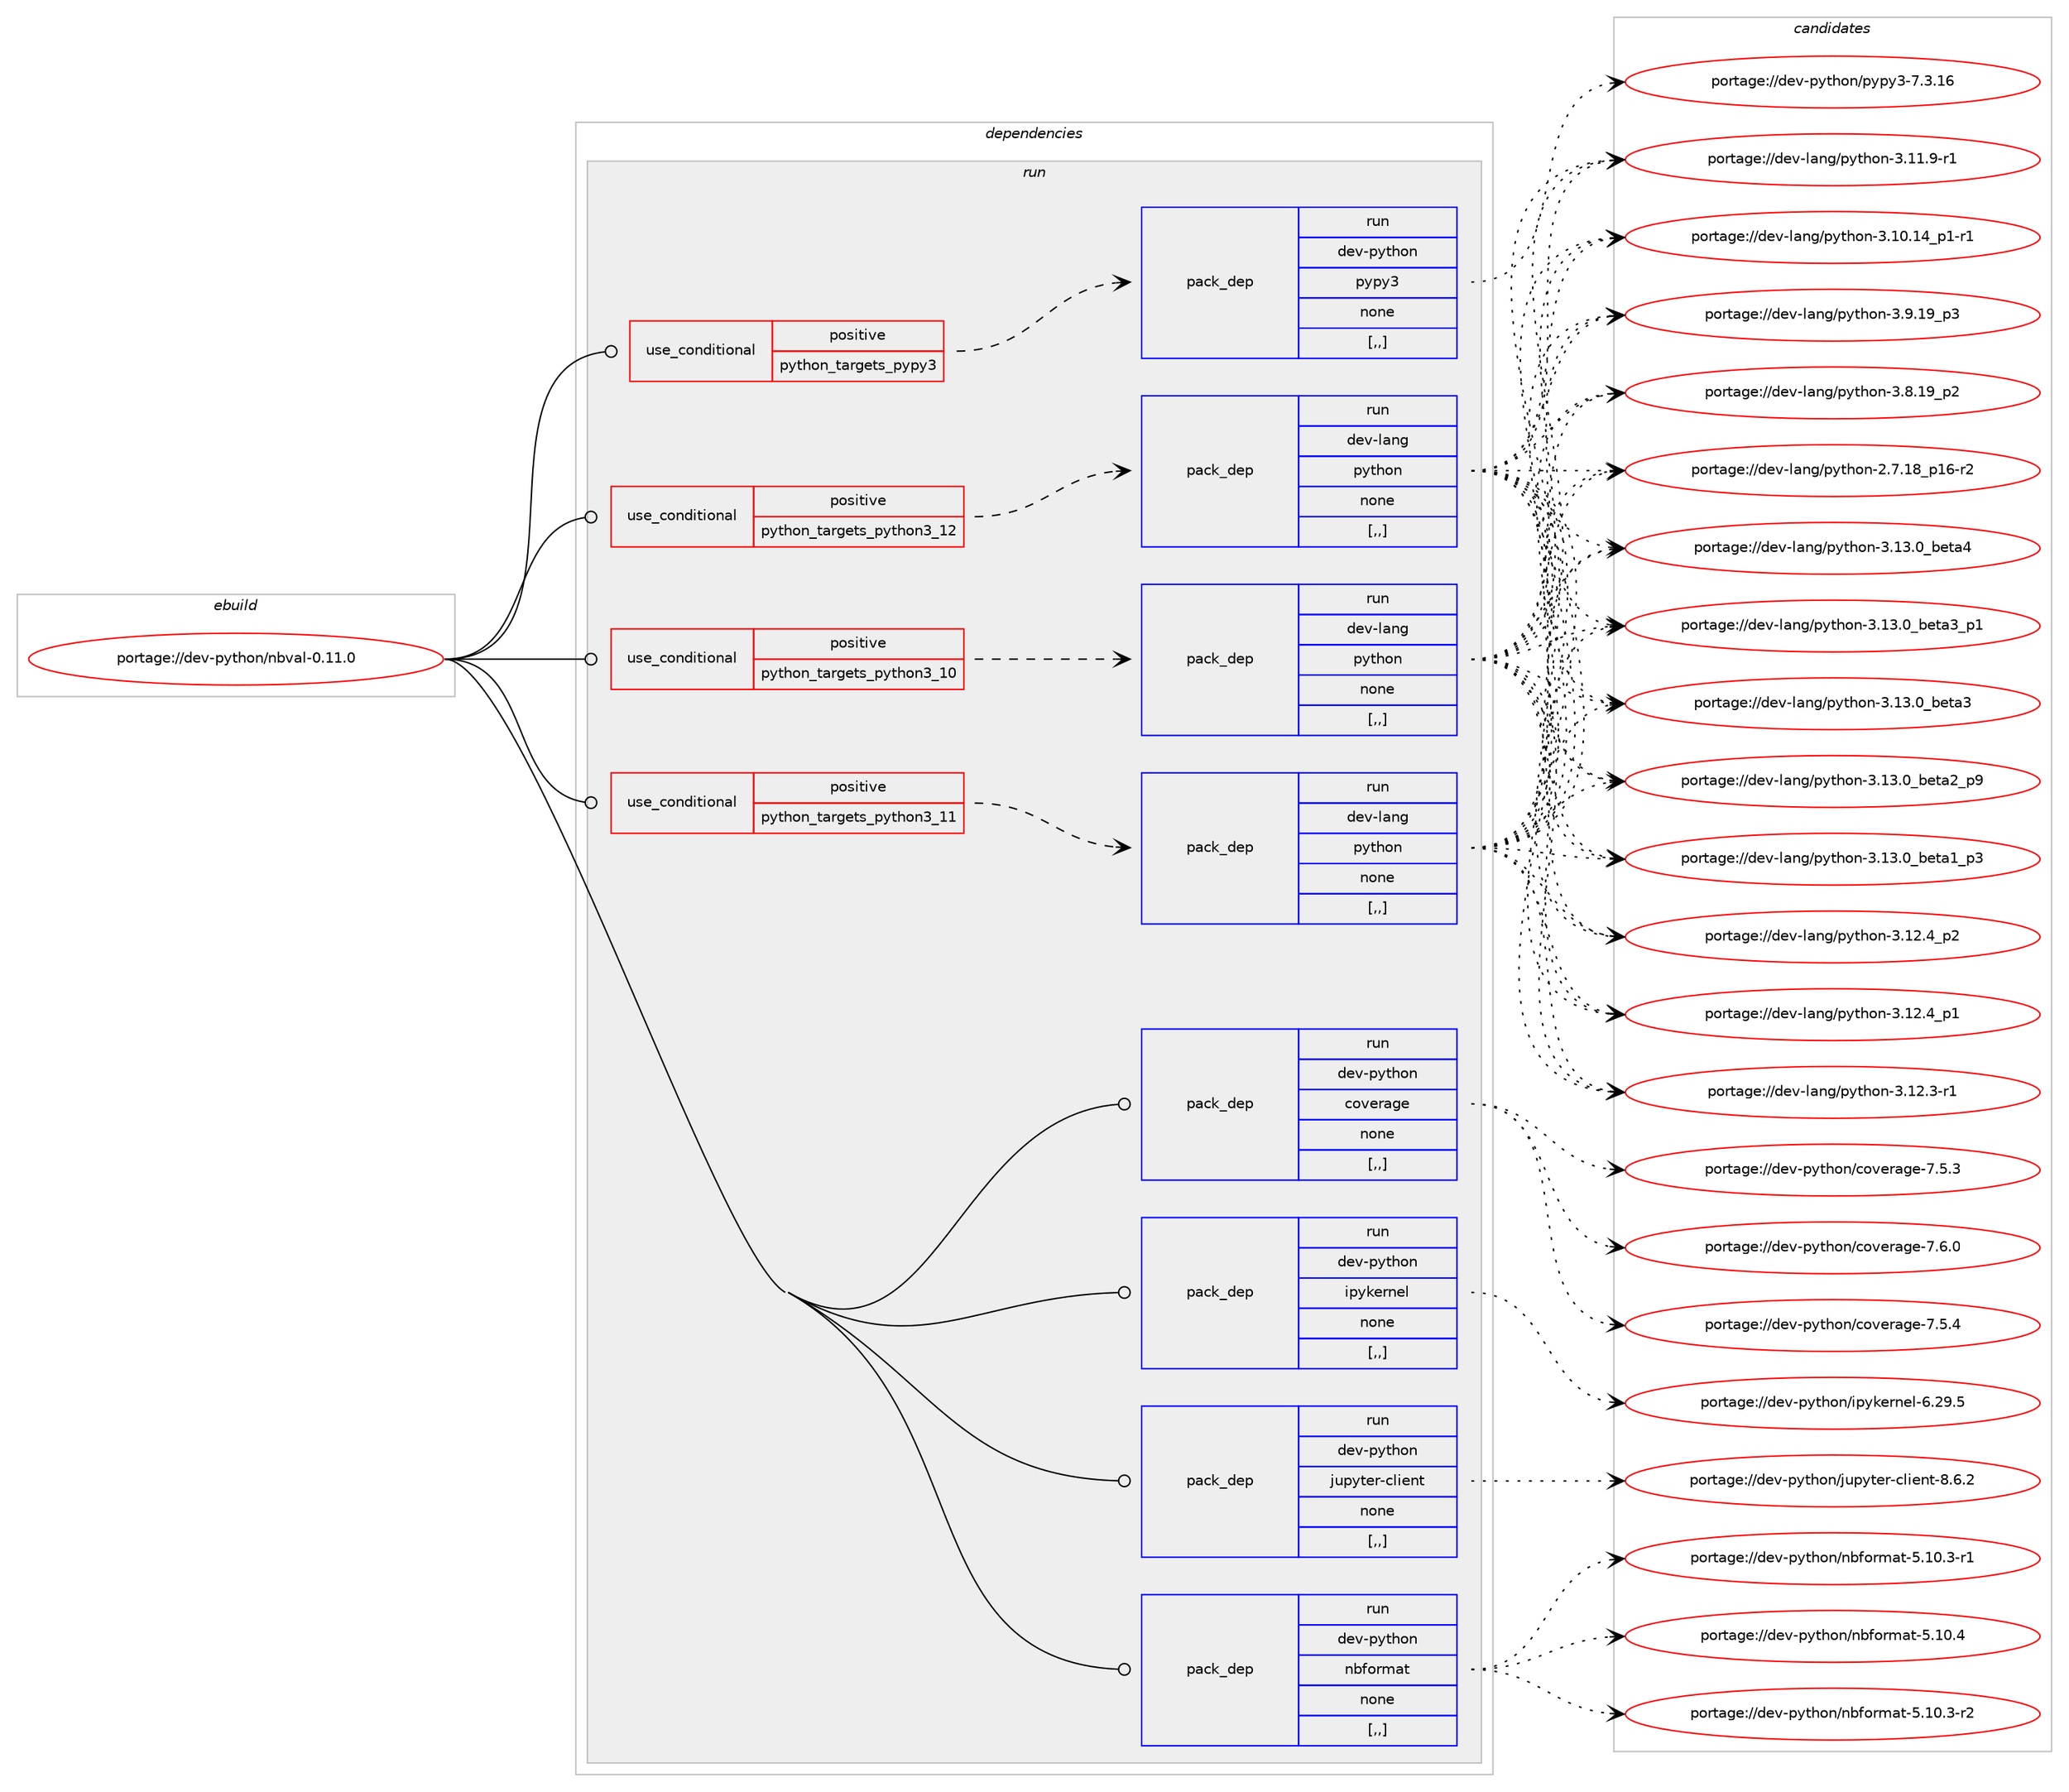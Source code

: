 digraph prolog {

# *************
# Graph options
# *************

newrank=true;
concentrate=true;
compound=true;
graph [rankdir=LR,fontname=Helvetica,fontsize=10,ranksep=1.5];#, ranksep=2.5, nodesep=0.2];
edge  [arrowhead=vee];
node  [fontname=Helvetica,fontsize=10];

# **********
# The ebuild
# **********

subgraph cluster_leftcol {
color=gray;
label=<<i>ebuild</i>>;
id [label="portage://dev-python/nbval-0.11.0", color=red, width=4, href="../dev-python/nbval-0.11.0.svg"];
}

# ****************
# The dependencies
# ****************

subgraph cluster_midcol {
color=gray;
label=<<i>dependencies</i>>;
subgraph cluster_compile {
fillcolor="#eeeeee";
style=filled;
label=<<i>compile</i>>;
}
subgraph cluster_compileandrun {
fillcolor="#eeeeee";
style=filled;
label=<<i>compile and run</i>>;
}
subgraph cluster_run {
fillcolor="#eeeeee";
style=filled;
label=<<i>run</i>>;
subgraph cond35247 {
dependency152483 [label=<<TABLE BORDER="0" CELLBORDER="1" CELLSPACING="0" CELLPADDING="4"><TR><TD ROWSPAN="3" CELLPADDING="10">use_conditional</TD></TR><TR><TD>positive</TD></TR><TR><TD>python_targets_pypy3</TD></TR></TABLE>>, shape=none, color=red];
subgraph pack115987 {
dependency152484 [label=<<TABLE BORDER="0" CELLBORDER="1" CELLSPACING="0" CELLPADDING="4" WIDTH="220"><TR><TD ROWSPAN="6" CELLPADDING="30">pack_dep</TD></TR><TR><TD WIDTH="110">run</TD></TR><TR><TD>dev-python</TD></TR><TR><TD>pypy3</TD></TR><TR><TD>none</TD></TR><TR><TD>[,,]</TD></TR></TABLE>>, shape=none, color=blue];
}
dependency152483:e -> dependency152484:w [weight=20,style="dashed",arrowhead="vee"];
}
id:e -> dependency152483:w [weight=20,style="solid",arrowhead="odot"];
subgraph cond35248 {
dependency152485 [label=<<TABLE BORDER="0" CELLBORDER="1" CELLSPACING="0" CELLPADDING="4"><TR><TD ROWSPAN="3" CELLPADDING="10">use_conditional</TD></TR><TR><TD>positive</TD></TR><TR><TD>python_targets_python3_10</TD></TR></TABLE>>, shape=none, color=red];
subgraph pack115988 {
dependency152486 [label=<<TABLE BORDER="0" CELLBORDER="1" CELLSPACING="0" CELLPADDING="4" WIDTH="220"><TR><TD ROWSPAN="6" CELLPADDING="30">pack_dep</TD></TR><TR><TD WIDTH="110">run</TD></TR><TR><TD>dev-lang</TD></TR><TR><TD>python</TD></TR><TR><TD>none</TD></TR><TR><TD>[,,]</TD></TR></TABLE>>, shape=none, color=blue];
}
dependency152485:e -> dependency152486:w [weight=20,style="dashed",arrowhead="vee"];
}
id:e -> dependency152485:w [weight=20,style="solid",arrowhead="odot"];
subgraph cond35249 {
dependency152487 [label=<<TABLE BORDER="0" CELLBORDER="1" CELLSPACING="0" CELLPADDING="4"><TR><TD ROWSPAN="3" CELLPADDING="10">use_conditional</TD></TR><TR><TD>positive</TD></TR><TR><TD>python_targets_python3_11</TD></TR></TABLE>>, shape=none, color=red];
subgraph pack115989 {
dependency152488 [label=<<TABLE BORDER="0" CELLBORDER="1" CELLSPACING="0" CELLPADDING="4" WIDTH="220"><TR><TD ROWSPAN="6" CELLPADDING="30">pack_dep</TD></TR><TR><TD WIDTH="110">run</TD></TR><TR><TD>dev-lang</TD></TR><TR><TD>python</TD></TR><TR><TD>none</TD></TR><TR><TD>[,,]</TD></TR></TABLE>>, shape=none, color=blue];
}
dependency152487:e -> dependency152488:w [weight=20,style="dashed",arrowhead="vee"];
}
id:e -> dependency152487:w [weight=20,style="solid",arrowhead="odot"];
subgraph cond35250 {
dependency152489 [label=<<TABLE BORDER="0" CELLBORDER="1" CELLSPACING="0" CELLPADDING="4"><TR><TD ROWSPAN="3" CELLPADDING="10">use_conditional</TD></TR><TR><TD>positive</TD></TR><TR><TD>python_targets_python3_12</TD></TR></TABLE>>, shape=none, color=red];
subgraph pack115990 {
dependency152490 [label=<<TABLE BORDER="0" CELLBORDER="1" CELLSPACING="0" CELLPADDING="4" WIDTH="220"><TR><TD ROWSPAN="6" CELLPADDING="30">pack_dep</TD></TR><TR><TD WIDTH="110">run</TD></TR><TR><TD>dev-lang</TD></TR><TR><TD>python</TD></TR><TR><TD>none</TD></TR><TR><TD>[,,]</TD></TR></TABLE>>, shape=none, color=blue];
}
dependency152489:e -> dependency152490:w [weight=20,style="dashed",arrowhead="vee"];
}
id:e -> dependency152489:w [weight=20,style="solid",arrowhead="odot"];
subgraph pack115991 {
dependency152491 [label=<<TABLE BORDER="0" CELLBORDER="1" CELLSPACING="0" CELLPADDING="4" WIDTH="220"><TR><TD ROWSPAN="6" CELLPADDING="30">pack_dep</TD></TR><TR><TD WIDTH="110">run</TD></TR><TR><TD>dev-python</TD></TR><TR><TD>coverage</TD></TR><TR><TD>none</TD></TR><TR><TD>[,,]</TD></TR></TABLE>>, shape=none, color=blue];
}
id:e -> dependency152491:w [weight=20,style="solid",arrowhead="odot"];
subgraph pack115992 {
dependency152492 [label=<<TABLE BORDER="0" CELLBORDER="1" CELLSPACING="0" CELLPADDING="4" WIDTH="220"><TR><TD ROWSPAN="6" CELLPADDING="30">pack_dep</TD></TR><TR><TD WIDTH="110">run</TD></TR><TR><TD>dev-python</TD></TR><TR><TD>ipykernel</TD></TR><TR><TD>none</TD></TR><TR><TD>[,,]</TD></TR></TABLE>>, shape=none, color=blue];
}
id:e -> dependency152492:w [weight=20,style="solid",arrowhead="odot"];
subgraph pack115993 {
dependency152493 [label=<<TABLE BORDER="0" CELLBORDER="1" CELLSPACING="0" CELLPADDING="4" WIDTH="220"><TR><TD ROWSPAN="6" CELLPADDING="30">pack_dep</TD></TR><TR><TD WIDTH="110">run</TD></TR><TR><TD>dev-python</TD></TR><TR><TD>jupyter-client</TD></TR><TR><TD>none</TD></TR><TR><TD>[,,]</TD></TR></TABLE>>, shape=none, color=blue];
}
id:e -> dependency152493:w [weight=20,style="solid",arrowhead="odot"];
subgraph pack115994 {
dependency152494 [label=<<TABLE BORDER="0" CELLBORDER="1" CELLSPACING="0" CELLPADDING="4" WIDTH="220"><TR><TD ROWSPAN="6" CELLPADDING="30">pack_dep</TD></TR><TR><TD WIDTH="110">run</TD></TR><TR><TD>dev-python</TD></TR><TR><TD>nbformat</TD></TR><TR><TD>none</TD></TR><TR><TD>[,,]</TD></TR></TABLE>>, shape=none, color=blue];
}
id:e -> dependency152494:w [weight=20,style="solid",arrowhead="odot"];
}
}

# **************
# The candidates
# **************

subgraph cluster_choices {
rank=same;
color=gray;
label=<<i>candidates</i>>;

subgraph choice115987 {
color=black;
nodesep=1;
choice10010111845112121116104111110471121211121215145554651464954 [label="portage://dev-python/pypy3-7.3.16", color=red, width=4,href="../dev-python/pypy3-7.3.16.svg"];
dependency152484:e -> choice10010111845112121116104111110471121211121215145554651464954:w [style=dotted,weight="100"];
}
subgraph choice115988 {
color=black;
nodesep=1;
choice1001011184510897110103471121211161041111104551464951464895981011169752 [label="portage://dev-lang/python-3.13.0_beta4", color=red, width=4,href="../dev-lang/python-3.13.0_beta4.svg"];
choice10010111845108971101034711212111610411111045514649514648959810111697519511249 [label="portage://dev-lang/python-3.13.0_beta3_p1", color=red, width=4,href="../dev-lang/python-3.13.0_beta3_p1.svg"];
choice1001011184510897110103471121211161041111104551464951464895981011169751 [label="portage://dev-lang/python-3.13.0_beta3", color=red, width=4,href="../dev-lang/python-3.13.0_beta3.svg"];
choice10010111845108971101034711212111610411111045514649514648959810111697509511257 [label="portage://dev-lang/python-3.13.0_beta2_p9", color=red, width=4,href="../dev-lang/python-3.13.0_beta2_p9.svg"];
choice10010111845108971101034711212111610411111045514649514648959810111697499511251 [label="portage://dev-lang/python-3.13.0_beta1_p3", color=red, width=4,href="../dev-lang/python-3.13.0_beta1_p3.svg"];
choice100101118451089711010347112121116104111110455146495046529511250 [label="portage://dev-lang/python-3.12.4_p2", color=red, width=4,href="../dev-lang/python-3.12.4_p2.svg"];
choice100101118451089711010347112121116104111110455146495046529511249 [label="portage://dev-lang/python-3.12.4_p1", color=red, width=4,href="../dev-lang/python-3.12.4_p1.svg"];
choice100101118451089711010347112121116104111110455146495046514511449 [label="portage://dev-lang/python-3.12.3-r1", color=red, width=4,href="../dev-lang/python-3.12.3-r1.svg"];
choice100101118451089711010347112121116104111110455146494946574511449 [label="portage://dev-lang/python-3.11.9-r1", color=red, width=4,href="../dev-lang/python-3.11.9-r1.svg"];
choice100101118451089711010347112121116104111110455146494846495295112494511449 [label="portage://dev-lang/python-3.10.14_p1-r1", color=red, width=4,href="../dev-lang/python-3.10.14_p1-r1.svg"];
choice100101118451089711010347112121116104111110455146574649579511251 [label="portage://dev-lang/python-3.9.19_p3", color=red, width=4,href="../dev-lang/python-3.9.19_p3.svg"];
choice100101118451089711010347112121116104111110455146564649579511250 [label="portage://dev-lang/python-3.8.19_p2", color=red, width=4,href="../dev-lang/python-3.8.19_p2.svg"];
choice100101118451089711010347112121116104111110455046554649569511249544511450 [label="portage://dev-lang/python-2.7.18_p16-r2", color=red, width=4,href="../dev-lang/python-2.7.18_p16-r2.svg"];
dependency152486:e -> choice1001011184510897110103471121211161041111104551464951464895981011169752:w [style=dotted,weight="100"];
dependency152486:e -> choice10010111845108971101034711212111610411111045514649514648959810111697519511249:w [style=dotted,weight="100"];
dependency152486:e -> choice1001011184510897110103471121211161041111104551464951464895981011169751:w [style=dotted,weight="100"];
dependency152486:e -> choice10010111845108971101034711212111610411111045514649514648959810111697509511257:w [style=dotted,weight="100"];
dependency152486:e -> choice10010111845108971101034711212111610411111045514649514648959810111697499511251:w [style=dotted,weight="100"];
dependency152486:e -> choice100101118451089711010347112121116104111110455146495046529511250:w [style=dotted,weight="100"];
dependency152486:e -> choice100101118451089711010347112121116104111110455146495046529511249:w [style=dotted,weight="100"];
dependency152486:e -> choice100101118451089711010347112121116104111110455146495046514511449:w [style=dotted,weight="100"];
dependency152486:e -> choice100101118451089711010347112121116104111110455146494946574511449:w [style=dotted,weight="100"];
dependency152486:e -> choice100101118451089711010347112121116104111110455146494846495295112494511449:w [style=dotted,weight="100"];
dependency152486:e -> choice100101118451089711010347112121116104111110455146574649579511251:w [style=dotted,weight="100"];
dependency152486:e -> choice100101118451089711010347112121116104111110455146564649579511250:w [style=dotted,weight="100"];
dependency152486:e -> choice100101118451089711010347112121116104111110455046554649569511249544511450:w [style=dotted,weight="100"];
}
subgraph choice115989 {
color=black;
nodesep=1;
choice1001011184510897110103471121211161041111104551464951464895981011169752 [label="portage://dev-lang/python-3.13.0_beta4", color=red, width=4,href="../dev-lang/python-3.13.0_beta4.svg"];
choice10010111845108971101034711212111610411111045514649514648959810111697519511249 [label="portage://dev-lang/python-3.13.0_beta3_p1", color=red, width=4,href="../dev-lang/python-3.13.0_beta3_p1.svg"];
choice1001011184510897110103471121211161041111104551464951464895981011169751 [label="portage://dev-lang/python-3.13.0_beta3", color=red, width=4,href="../dev-lang/python-3.13.0_beta3.svg"];
choice10010111845108971101034711212111610411111045514649514648959810111697509511257 [label="portage://dev-lang/python-3.13.0_beta2_p9", color=red, width=4,href="../dev-lang/python-3.13.0_beta2_p9.svg"];
choice10010111845108971101034711212111610411111045514649514648959810111697499511251 [label="portage://dev-lang/python-3.13.0_beta1_p3", color=red, width=4,href="../dev-lang/python-3.13.0_beta1_p3.svg"];
choice100101118451089711010347112121116104111110455146495046529511250 [label="portage://dev-lang/python-3.12.4_p2", color=red, width=4,href="../dev-lang/python-3.12.4_p2.svg"];
choice100101118451089711010347112121116104111110455146495046529511249 [label="portage://dev-lang/python-3.12.4_p1", color=red, width=4,href="../dev-lang/python-3.12.4_p1.svg"];
choice100101118451089711010347112121116104111110455146495046514511449 [label="portage://dev-lang/python-3.12.3-r1", color=red, width=4,href="../dev-lang/python-3.12.3-r1.svg"];
choice100101118451089711010347112121116104111110455146494946574511449 [label="portage://dev-lang/python-3.11.9-r1", color=red, width=4,href="../dev-lang/python-3.11.9-r1.svg"];
choice100101118451089711010347112121116104111110455146494846495295112494511449 [label="portage://dev-lang/python-3.10.14_p1-r1", color=red, width=4,href="../dev-lang/python-3.10.14_p1-r1.svg"];
choice100101118451089711010347112121116104111110455146574649579511251 [label="portage://dev-lang/python-3.9.19_p3", color=red, width=4,href="../dev-lang/python-3.9.19_p3.svg"];
choice100101118451089711010347112121116104111110455146564649579511250 [label="portage://dev-lang/python-3.8.19_p2", color=red, width=4,href="../dev-lang/python-3.8.19_p2.svg"];
choice100101118451089711010347112121116104111110455046554649569511249544511450 [label="portage://dev-lang/python-2.7.18_p16-r2", color=red, width=4,href="../dev-lang/python-2.7.18_p16-r2.svg"];
dependency152488:e -> choice1001011184510897110103471121211161041111104551464951464895981011169752:w [style=dotted,weight="100"];
dependency152488:e -> choice10010111845108971101034711212111610411111045514649514648959810111697519511249:w [style=dotted,weight="100"];
dependency152488:e -> choice1001011184510897110103471121211161041111104551464951464895981011169751:w [style=dotted,weight="100"];
dependency152488:e -> choice10010111845108971101034711212111610411111045514649514648959810111697509511257:w [style=dotted,weight="100"];
dependency152488:e -> choice10010111845108971101034711212111610411111045514649514648959810111697499511251:w [style=dotted,weight="100"];
dependency152488:e -> choice100101118451089711010347112121116104111110455146495046529511250:w [style=dotted,weight="100"];
dependency152488:e -> choice100101118451089711010347112121116104111110455146495046529511249:w [style=dotted,weight="100"];
dependency152488:e -> choice100101118451089711010347112121116104111110455146495046514511449:w [style=dotted,weight="100"];
dependency152488:e -> choice100101118451089711010347112121116104111110455146494946574511449:w [style=dotted,weight="100"];
dependency152488:e -> choice100101118451089711010347112121116104111110455146494846495295112494511449:w [style=dotted,weight="100"];
dependency152488:e -> choice100101118451089711010347112121116104111110455146574649579511251:w [style=dotted,weight="100"];
dependency152488:e -> choice100101118451089711010347112121116104111110455146564649579511250:w [style=dotted,weight="100"];
dependency152488:e -> choice100101118451089711010347112121116104111110455046554649569511249544511450:w [style=dotted,weight="100"];
}
subgraph choice115990 {
color=black;
nodesep=1;
choice1001011184510897110103471121211161041111104551464951464895981011169752 [label="portage://dev-lang/python-3.13.0_beta4", color=red, width=4,href="../dev-lang/python-3.13.0_beta4.svg"];
choice10010111845108971101034711212111610411111045514649514648959810111697519511249 [label="portage://dev-lang/python-3.13.0_beta3_p1", color=red, width=4,href="../dev-lang/python-3.13.0_beta3_p1.svg"];
choice1001011184510897110103471121211161041111104551464951464895981011169751 [label="portage://dev-lang/python-3.13.0_beta3", color=red, width=4,href="../dev-lang/python-3.13.0_beta3.svg"];
choice10010111845108971101034711212111610411111045514649514648959810111697509511257 [label="portage://dev-lang/python-3.13.0_beta2_p9", color=red, width=4,href="../dev-lang/python-3.13.0_beta2_p9.svg"];
choice10010111845108971101034711212111610411111045514649514648959810111697499511251 [label="portage://dev-lang/python-3.13.0_beta1_p3", color=red, width=4,href="../dev-lang/python-3.13.0_beta1_p3.svg"];
choice100101118451089711010347112121116104111110455146495046529511250 [label="portage://dev-lang/python-3.12.4_p2", color=red, width=4,href="../dev-lang/python-3.12.4_p2.svg"];
choice100101118451089711010347112121116104111110455146495046529511249 [label="portage://dev-lang/python-3.12.4_p1", color=red, width=4,href="../dev-lang/python-3.12.4_p1.svg"];
choice100101118451089711010347112121116104111110455146495046514511449 [label="portage://dev-lang/python-3.12.3-r1", color=red, width=4,href="../dev-lang/python-3.12.3-r1.svg"];
choice100101118451089711010347112121116104111110455146494946574511449 [label="portage://dev-lang/python-3.11.9-r1", color=red, width=4,href="../dev-lang/python-3.11.9-r1.svg"];
choice100101118451089711010347112121116104111110455146494846495295112494511449 [label="portage://dev-lang/python-3.10.14_p1-r1", color=red, width=4,href="../dev-lang/python-3.10.14_p1-r1.svg"];
choice100101118451089711010347112121116104111110455146574649579511251 [label="portage://dev-lang/python-3.9.19_p3", color=red, width=4,href="../dev-lang/python-3.9.19_p3.svg"];
choice100101118451089711010347112121116104111110455146564649579511250 [label="portage://dev-lang/python-3.8.19_p2", color=red, width=4,href="../dev-lang/python-3.8.19_p2.svg"];
choice100101118451089711010347112121116104111110455046554649569511249544511450 [label="portage://dev-lang/python-2.7.18_p16-r2", color=red, width=4,href="../dev-lang/python-2.7.18_p16-r2.svg"];
dependency152490:e -> choice1001011184510897110103471121211161041111104551464951464895981011169752:w [style=dotted,weight="100"];
dependency152490:e -> choice10010111845108971101034711212111610411111045514649514648959810111697519511249:w [style=dotted,weight="100"];
dependency152490:e -> choice1001011184510897110103471121211161041111104551464951464895981011169751:w [style=dotted,weight="100"];
dependency152490:e -> choice10010111845108971101034711212111610411111045514649514648959810111697509511257:w [style=dotted,weight="100"];
dependency152490:e -> choice10010111845108971101034711212111610411111045514649514648959810111697499511251:w [style=dotted,weight="100"];
dependency152490:e -> choice100101118451089711010347112121116104111110455146495046529511250:w [style=dotted,weight="100"];
dependency152490:e -> choice100101118451089711010347112121116104111110455146495046529511249:w [style=dotted,weight="100"];
dependency152490:e -> choice100101118451089711010347112121116104111110455146495046514511449:w [style=dotted,weight="100"];
dependency152490:e -> choice100101118451089711010347112121116104111110455146494946574511449:w [style=dotted,weight="100"];
dependency152490:e -> choice100101118451089711010347112121116104111110455146494846495295112494511449:w [style=dotted,weight="100"];
dependency152490:e -> choice100101118451089711010347112121116104111110455146574649579511251:w [style=dotted,weight="100"];
dependency152490:e -> choice100101118451089711010347112121116104111110455146564649579511250:w [style=dotted,weight="100"];
dependency152490:e -> choice100101118451089711010347112121116104111110455046554649569511249544511450:w [style=dotted,weight="100"];
}
subgraph choice115991 {
color=black;
nodesep=1;
choice10010111845112121116104111110479911111810111497103101455546544648 [label="portage://dev-python/coverage-7.6.0", color=red, width=4,href="../dev-python/coverage-7.6.0.svg"];
choice10010111845112121116104111110479911111810111497103101455546534652 [label="portage://dev-python/coverage-7.5.4", color=red, width=4,href="../dev-python/coverage-7.5.4.svg"];
choice10010111845112121116104111110479911111810111497103101455546534651 [label="portage://dev-python/coverage-7.5.3", color=red, width=4,href="../dev-python/coverage-7.5.3.svg"];
dependency152491:e -> choice10010111845112121116104111110479911111810111497103101455546544648:w [style=dotted,weight="100"];
dependency152491:e -> choice10010111845112121116104111110479911111810111497103101455546534652:w [style=dotted,weight="100"];
dependency152491:e -> choice10010111845112121116104111110479911111810111497103101455546534651:w [style=dotted,weight="100"];
}
subgraph choice115992 {
color=black;
nodesep=1;
choice100101118451121211161041111104710511212110710111411010110845544650574653 [label="portage://dev-python/ipykernel-6.29.5", color=red, width=4,href="../dev-python/ipykernel-6.29.5.svg"];
dependency152492:e -> choice100101118451121211161041111104710511212110710111411010110845544650574653:w [style=dotted,weight="100"];
}
subgraph choice115993 {
color=black;
nodesep=1;
choice10010111845112121116104111110471061171121211161011144599108105101110116455646544650 [label="portage://dev-python/jupyter-client-8.6.2", color=red, width=4,href="../dev-python/jupyter-client-8.6.2.svg"];
dependency152493:e -> choice10010111845112121116104111110471061171121211161011144599108105101110116455646544650:w [style=dotted,weight="100"];
}
subgraph choice115994 {
color=black;
nodesep=1;
choice1001011184511212111610411111047110981021111141099711645534649484652 [label="portage://dev-python/nbformat-5.10.4", color=red, width=4,href="../dev-python/nbformat-5.10.4.svg"];
choice10010111845112121116104111110471109810211111410997116455346494846514511450 [label="portage://dev-python/nbformat-5.10.3-r2", color=red, width=4,href="../dev-python/nbformat-5.10.3-r2.svg"];
choice10010111845112121116104111110471109810211111410997116455346494846514511449 [label="portage://dev-python/nbformat-5.10.3-r1", color=red, width=4,href="../dev-python/nbformat-5.10.3-r1.svg"];
dependency152494:e -> choice1001011184511212111610411111047110981021111141099711645534649484652:w [style=dotted,weight="100"];
dependency152494:e -> choice10010111845112121116104111110471109810211111410997116455346494846514511450:w [style=dotted,weight="100"];
dependency152494:e -> choice10010111845112121116104111110471109810211111410997116455346494846514511449:w [style=dotted,weight="100"];
}
}

}
